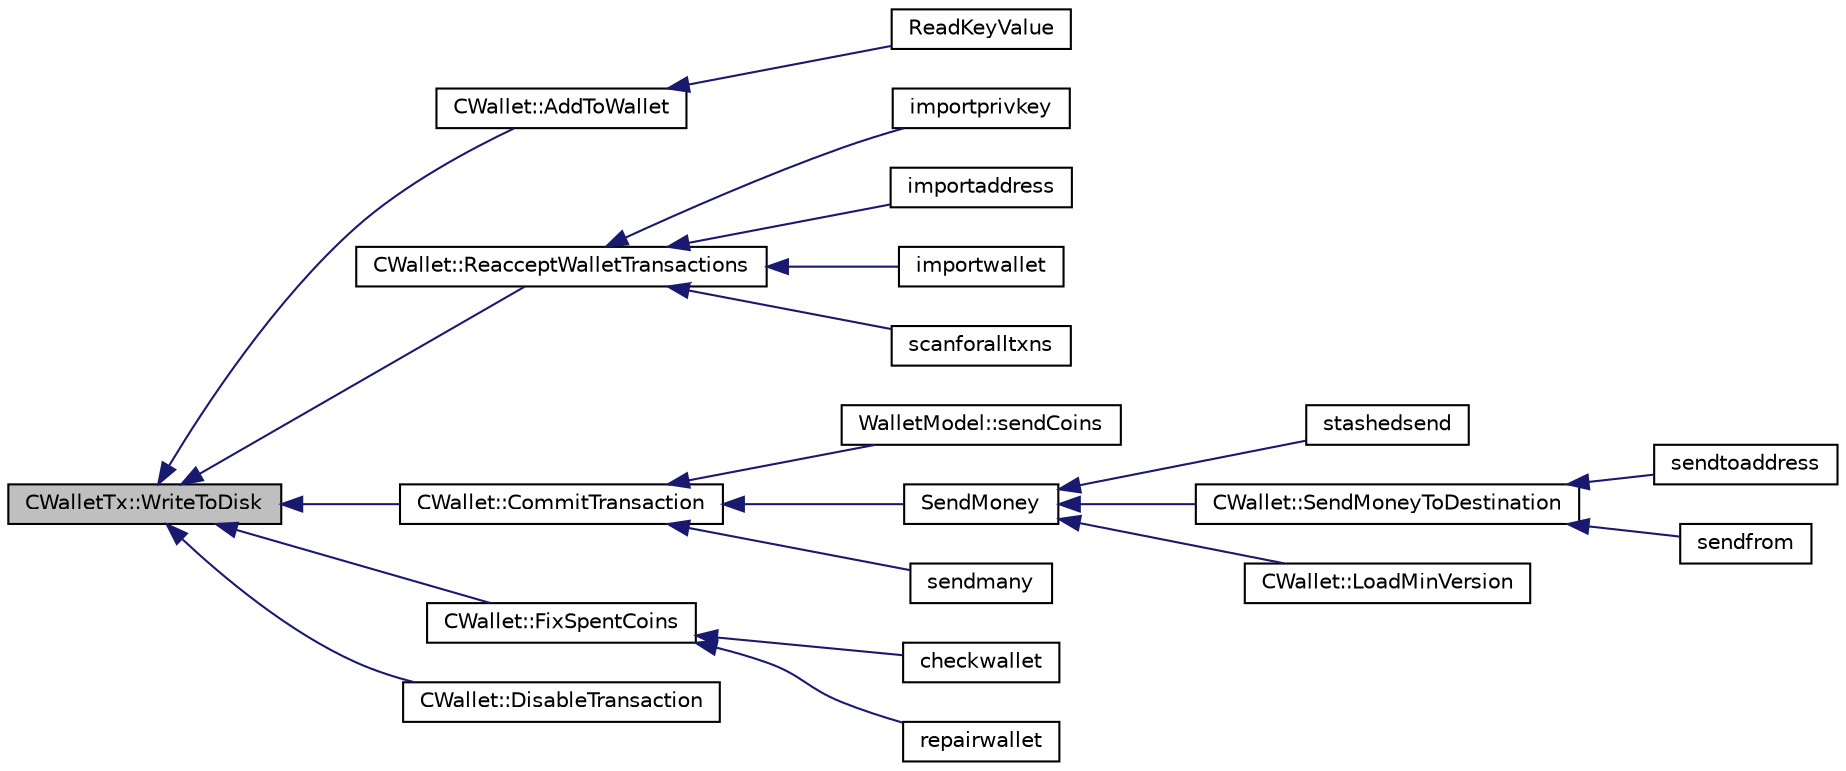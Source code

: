 digraph "CWalletTx::WriteToDisk"
{
  edge [fontname="Helvetica",fontsize="10",labelfontname="Helvetica",labelfontsize="10"];
  node [fontname="Helvetica",fontsize="10",shape=record];
  rankdir="LR";
  Node415 [label="CWalletTx::WriteToDisk",height=0.2,width=0.4,color="black", fillcolor="grey75", style="filled", fontcolor="black"];
  Node415 -> Node416 [dir="back",color="midnightblue",fontsize="10",style="solid",fontname="Helvetica"];
  Node416 [label="CWallet::AddToWallet",height=0.2,width=0.4,color="black", fillcolor="white", style="filled",URL="$d2/de5/class_c_wallet.html#adf34c789fd6eab1eeed22ef16837f558"];
  Node416 -> Node417 [dir="back",color="midnightblue",fontsize="10",style="solid",fontname="Helvetica"];
  Node417 [label="ReadKeyValue",height=0.2,width=0.4,color="black", fillcolor="white", style="filled",URL="$dc/d75/walletdb_8cpp.html#ad1f171cf096f5479805a06fc20480343"];
  Node415 -> Node418 [dir="back",color="midnightblue",fontsize="10",style="solid",fontname="Helvetica"];
  Node418 [label="CWallet::ReacceptWalletTransactions",height=0.2,width=0.4,color="black", fillcolor="white", style="filled",URL="$d2/de5/class_c_wallet.html#a796c23450c8482e10e0c75ae5c1fa8ed"];
  Node418 -> Node419 [dir="back",color="midnightblue",fontsize="10",style="solid",fontname="Helvetica"];
  Node419 [label="importprivkey",height=0.2,width=0.4,color="black", fillcolor="white", style="filled",URL="$dc/dbf/rpcdump_8cpp.html#a3a6fdb974fce01220a895393d444e981"];
  Node418 -> Node420 [dir="back",color="midnightblue",fontsize="10",style="solid",fontname="Helvetica"];
  Node420 [label="importaddress",height=0.2,width=0.4,color="black", fillcolor="white", style="filled",URL="$dc/dbf/rpcdump_8cpp.html#a457bc572859c8265c72a0afd1a6db56c"];
  Node418 -> Node421 [dir="back",color="midnightblue",fontsize="10",style="solid",fontname="Helvetica"];
  Node421 [label="importwallet",height=0.2,width=0.4,color="black", fillcolor="white", style="filled",URL="$dc/dbf/rpcdump_8cpp.html#a2566d5c9dd1938b74e70398cdb3ac5c1"];
  Node418 -> Node422 [dir="back",color="midnightblue",fontsize="10",style="solid",fontname="Helvetica"];
  Node422 [label="scanforalltxns",height=0.2,width=0.4,color="black", fillcolor="white", style="filled",URL="$df/d1d/rpcwallet_8cpp.html#a798669ad37caa71ddd18f73bc5aa5841"];
  Node415 -> Node423 [dir="back",color="midnightblue",fontsize="10",style="solid",fontname="Helvetica"];
  Node423 [label="CWallet::CommitTransaction",height=0.2,width=0.4,color="black", fillcolor="white", style="filled",URL="$d2/de5/class_c_wallet.html#aa13fbeaebd271f910a54cc5b82d73fde"];
  Node423 -> Node424 [dir="back",color="midnightblue",fontsize="10",style="solid",fontname="Helvetica"];
  Node424 [label="WalletModel::sendCoins",height=0.2,width=0.4,color="black", fillcolor="white", style="filled",URL="$d4/d27/class_wallet_model.html#a053fb3ff2b8b0347f83e6bb591126746"];
  Node423 -> Node425 [dir="back",color="midnightblue",fontsize="10",style="solid",fontname="Helvetica"];
  Node425 [label="SendMoney",height=0.2,width=0.4,color="black", fillcolor="white", style="filled",URL="$d5/d6b/rpcstashedsend_8cpp.html#a49669702f73a24c1d1dc5a08d7c0785f"];
  Node425 -> Node426 [dir="back",color="midnightblue",fontsize="10",style="solid",fontname="Helvetica"];
  Node426 [label="stashedsend",height=0.2,width=0.4,color="black", fillcolor="white", style="filled",URL="$d5/d6b/rpcstashedsend_8cpp.html#a5a7cb1ad55aeaa8bcbb5172e9153a75a"];
  Node425 -> Node427 [dir="back",color="midnightblue",fontsize="10",style="solid",fontname="Helvetica"];
  Node427 [label="CWallet::SendMoneyToDestination",height=0.2,width=0.4,color="black", fillcolor="white", style="filled",URL="$d2/de5/class_c_wallet.html#aad5d55fc472f6b9ccbec5af0a7246d60"];
  Node427 -> Node428 [dir="back",color="midnightblue",fontsize="10",style="solid",fontname="Helvetica"];
  Node428 [label="sendtoaddress",height=0.2,width=0.4,color="black", fillcolor="white", style="filled",URL="$df/d1d/rpcwallet_8cpp.html#a134064858f9cfa4775a6ae34cac2b133"];
  Node427 -> Node429 [dir="back",color="midnightblue",fontsize="10",style="solid",fontname="Helvetica"];
  Node429 [label="sendfrom",height=0.2,width=0.4,color="black", fillcolor="white", style="filled",URL="$df/d1d/rpcwallet_8cpp.html#a845eaefd9ec7752b1145c183205524d0"];
  Node425 -> Node430 [dir="back",color="midnightblue",fontsize="10",style="solid",fontname="Helvetica"];
  Node430 [label="CWallet::LoadMinVersion",height=0.2,width=0.4,color="black", fillcolor="white", style="filled",URL="$d2/de5/class_c_wallet.html#a88317da8dab80135b8db73e945e15b60"];
  Node423 -> Node431 [dir="back",color="midnightblue",fontsize="10",style="solid",fontname="Helvetica"];
  Node431 [label="sendmany",height=0.2,width=0.4,color="black", fillcolor="white", style="filled",URL="$df/d1d/rpcwallet_8cpp.html#adeb5f23f20fb4e589dab23cadf75c92d"];
  Node415 -> Node432 [dir="back",color="midnightblue",fontsize="10",style="solid",fontname="Helvetica"];
  Node432 [label="CWallet::FixSpentCoins",height=0.2,width=0.4,color="black", fillcolor="white", style="filled",URL="$d2/de5/class_c_wallet.html#a241637cb0e658b5980037e1490d31b11"];
  Node432 -> Node433 [dir="back",color="midnightblue",fontsize="10",style="solid",fontname="Helvetica"];
  Node433 [label="checkwallet",height=0.2,width=0.4,color="black", fillcolor="white", style="filled",URL="$df/d1d/rpcwallet_8cpp.html#ac95c27d6c75d33b4b348e5a1dc3e8373"];
  Node432 -> Node434 [dir="back",color="midnightblue",fontsize="10",style="solid",fontname="Helvetica"];
  Node434 [label="repairwallet",height=0.2,width=0.4,color="black", fillcolor="white", style="filled",URL="$df/d1d/rpcwallet_8cpp.html#a108a0edf8845aea1cb901523c05bb9ea"];
  Node415 -> Node435 [dir="back",color="midnightblue",fontsize="10",style="solid",fontname="Helvetica"];
  Node435 [label="CWallet::DisableTransaction",height=0.2,width=0.4,color="black", fillcolor="white", style="filled",URL="$d2/de5/class_c_wallet.html#a1782cbf0771e3c5dc440cbfd421a97b2"];
}
